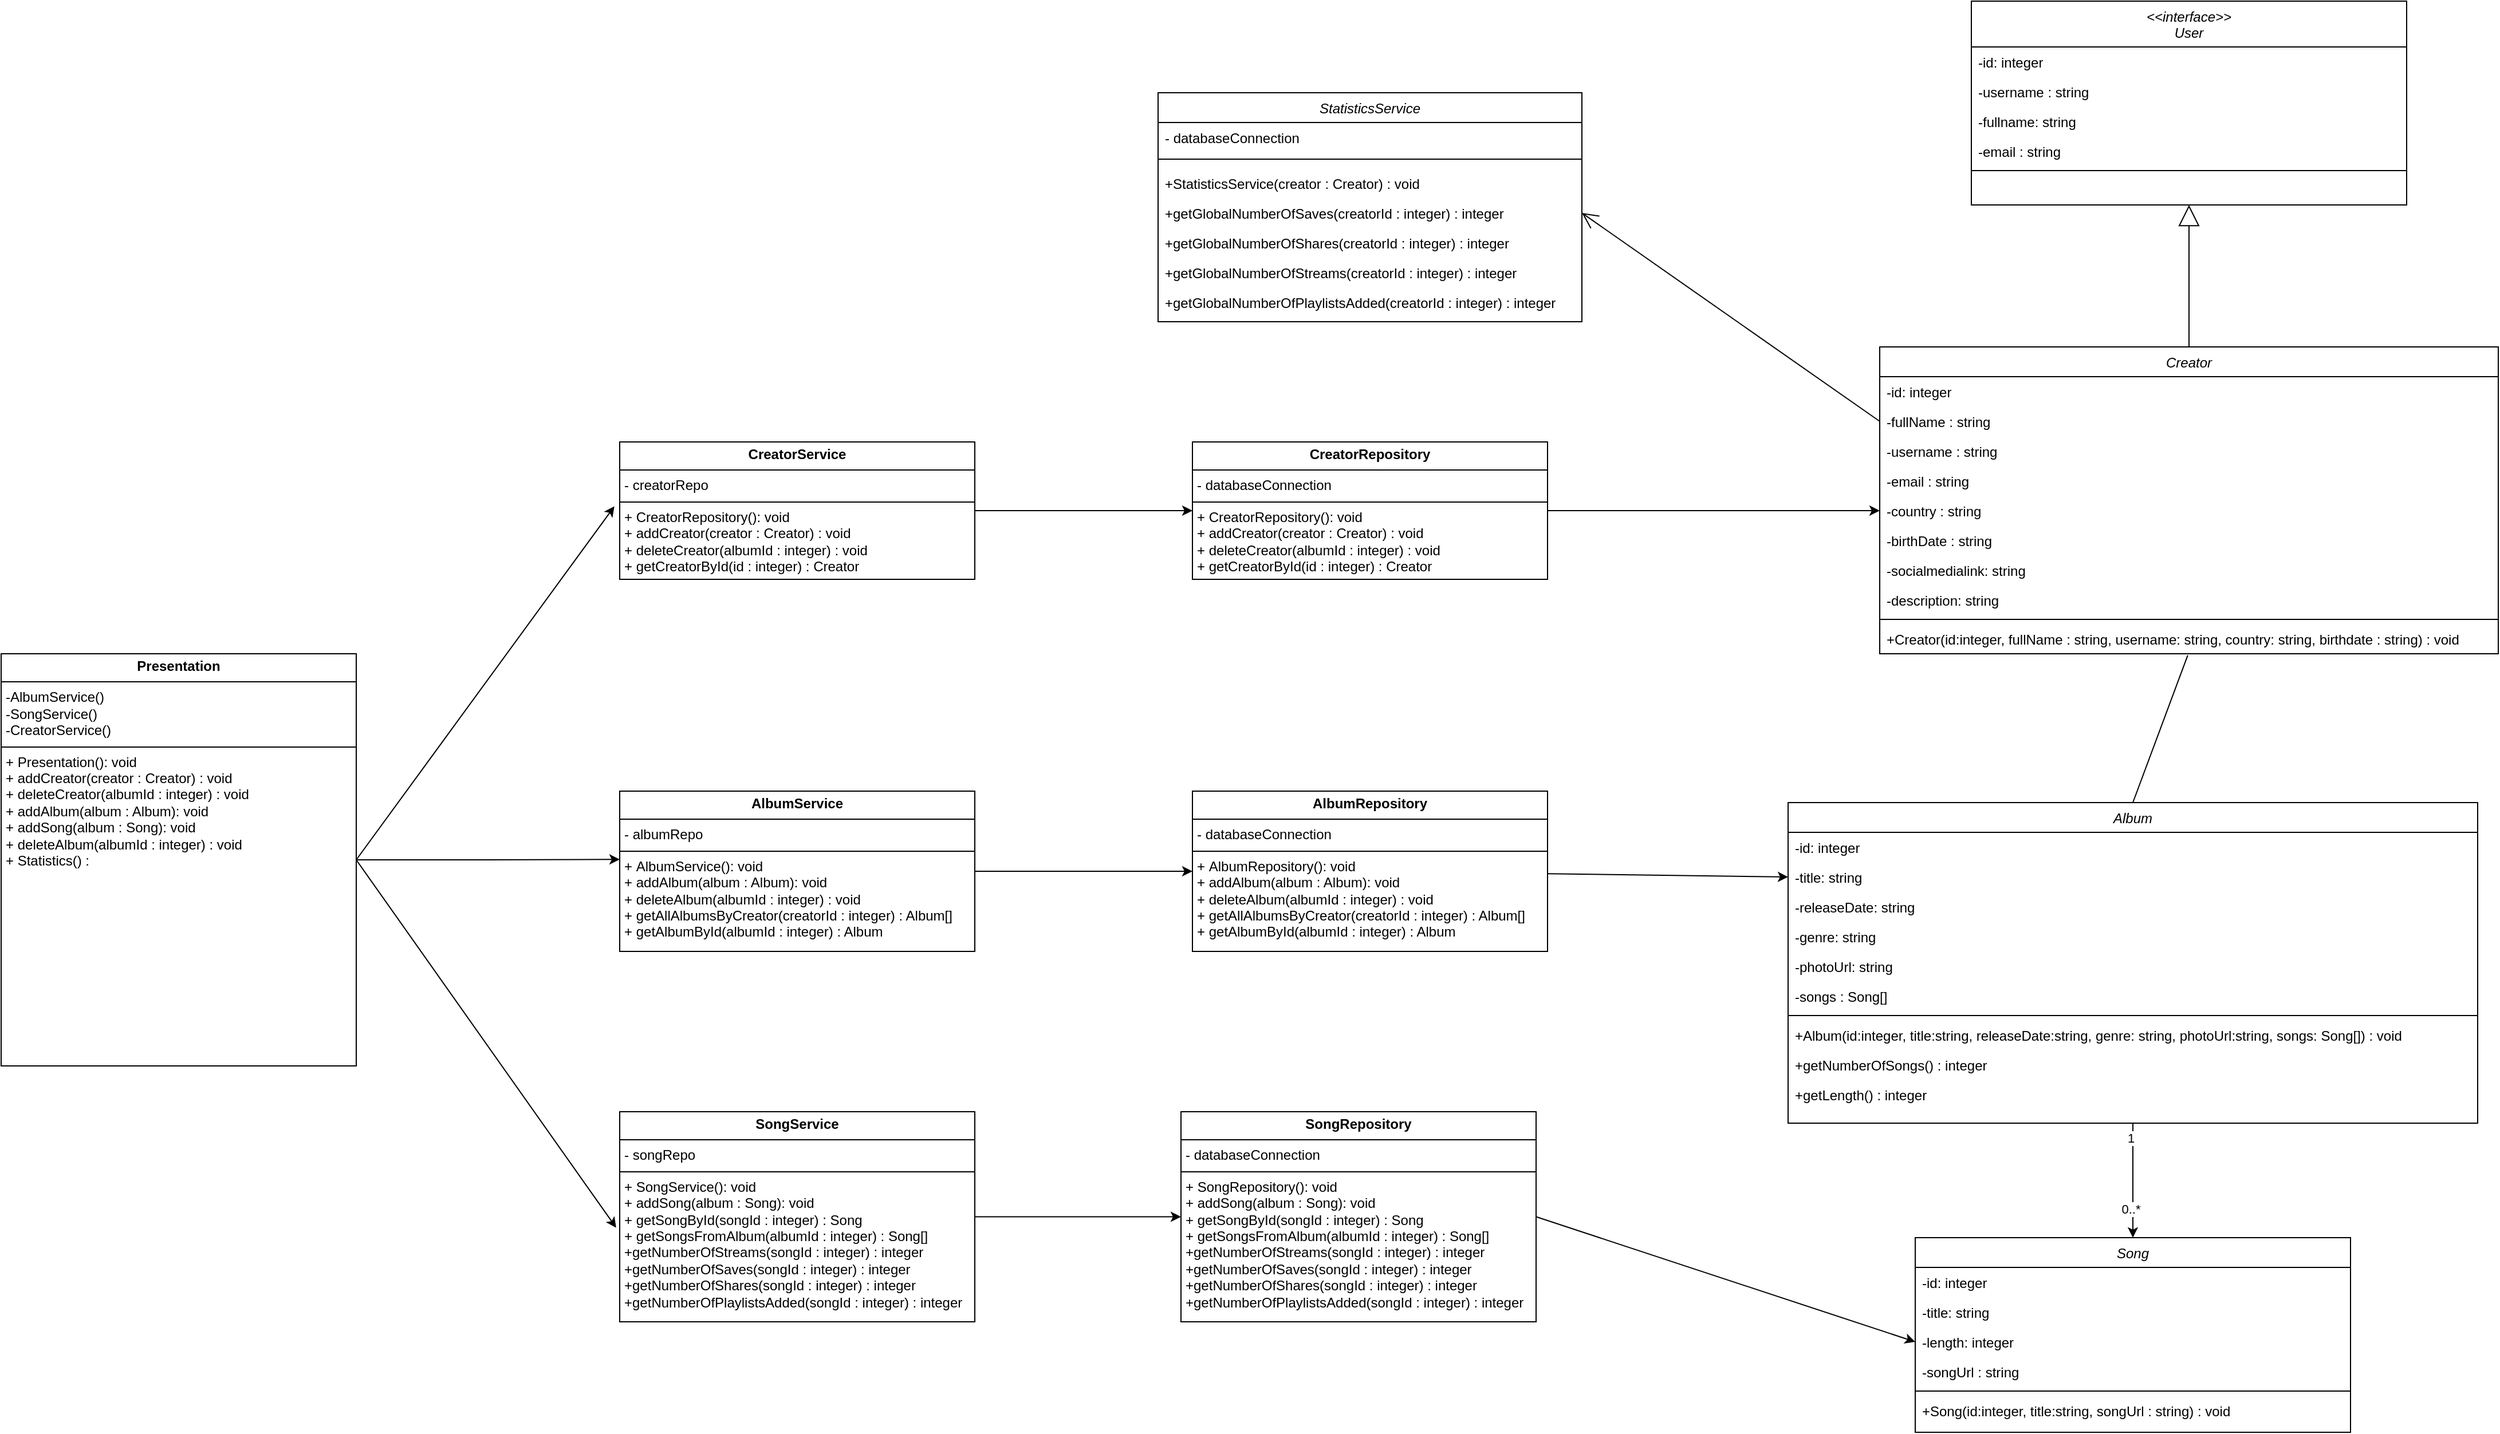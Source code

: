 <mxfile version="24.2.5" type="device">
  <diagram id="C5RBs43oDa-KdzZeNtuy" name="Page-1">
    <mxGraphModel dx="5699" dy="2272" grid="1" gridSize="10" guides="1" tooltips="1" connect="1" arrows="1" fold="1" page="1" pageScale="1" pageWidth="827" pageHeight="1169" math="0" shadow="0">
      <root>
        <mxCell id="WIyWlLk6GJQsqaUBKTNV-0" />
        <mxCell id="WIyWlLk6GJQsqaUBKTNV-1" parent="WIyWlLk6GJQsqaUBKTNV-0" />
        <mxCell id="zkfFHV4jXpPFQw0GAbJ--0" value="Creator" style="swimlane;fontStyle=2;align=center;verticalAlign=top;childLayout=stackLayout;horizontal=1;startSize=26;horizontalStack=0;resizeParent=1;resizeLast=0;collapsible=1;marginBottom=0;rounded=0;shadow=0;strokeWidth=1;" parent="WIyWlLk6GJQsqaUBKTNV-1" vertex="1">
          <mxGeometry x="-960" y="-68" width="540" height="268" as="geometry">
            <mxRectangle x="230" y="140" width="160" height="26" as="alternateBounds" />
          </mxGeometry>
        </mxCell>
        <mxCell id="zkfFHV4jXpPFQw0GAbJ--2" value="-id: integer" style="text;align=left;verticalAlign=top;spacingLeft=4;spacingRight=4;overflow=hidden;rotatable=0;points=[[0,0.5],[1,0.5]];portConstraint=eastwest;rounded=0;shadow=0;html=0;" parent="zkfFHV4jXpPFQw0GAbJ--0" vertex="1">
          <mxGeometry y="26" width="540" height="26" as="geometry" />
        </mxCell>
        <mxCell id="CoTIpQ9t6RzYbhj9d1Ss-5" value="-fullName : string" style="text;align=left;verticalAlign=top;spacingLeft=4;spacingRight=4;overflow=hidden;rotatable=0;points=[[0,0.5],[1,0.5]];portConstraint=eastwest;rounded=0;shadow=0;html=0;" parent="zkfFHV4jXpPFQw0GAbJ--0" vertex="1">
          <mxGeometry y="52" width="540" height="26" as="geometry" />
        </mxCell>
        <mxCell id="b6Z24bB_RHppF1CcgeBB-2" value="-username : string" style="text;align=left;verticalAlign=top;spacingLeft=4;spacingRight=4;overflow=hidden;rotatable=0;points=[[0,0.5],[1,0.5]];portConstraint=eastwest;rounded=0;shadow=0;html=0;" parent="zkfFHV4jXpPFQw0GAbJ--0" vertex="1">
          <mxGeometry y="78" width="540" height="26" as="geometry" />
        </mxCell>
        <mxCell id="CoTIpQ9t6RzYbhj9d1Ss-6" value="-email : string" style="text;align=left;verticalAlign=top;spacingLeft=4;spacingRight=4;overflow=hidden;rotatable=0;points=[[0,0.5],[1,0.5]];portConstraint=eastwest;rounded=0;shadow=0;html=0;" parent="zkfFHV4jXpPFQw0GAbJ--0" vertex="1">
          <mxGeometry y="104" width="540" height="26" as="geometry" />
        </mxCell>
        <mxCell id="zkfFHV4jXpPFQw0GAbJ--3" value="-country : string" style="text;align=left;verticalAlign=top;spacingLeft=4;spacingRight=4;overflow=hidden;rotatable=0;points=[[0,0.5],[1,0.5]];portConstraint=eastwest;rounded=0;shadow=0;html=0;" parent="zkfFHV4jXpPFQw0GAbJ--0" vertex="1">
          <mxGeometry y="130" width="540" height="26" as="geometry" />
        </mxCell>
        <mxCell id="b6Z24bB_RHppF1CcgeBB-1" value="-birthDate : string&#xa;&#xa;&#xa;" style="text;align=left;verticalAlign=top;spacingLeft=4;spacingRight=4;overflow=hidden;rotatable=0;points=[[0,0.5],[1,0.5]];portConstraint=eastwest;rounded=0;shadow=0;html=0;" parent="zkfFHV4jXpPFQw0GAbJ--0" vertex="1">
          <mxGeometry y="156" width="540" height="26" as="geometry" />
        </mxCell>
        <mxCell id="yHEWQd_DedbdwMoRg4M3-0" value="-socialmedialink: string&#xa;&#xa;&#xa;" style="text;align=left;verticalAlign=top;spacingLeft=4;spacingRight=4;overflow=hidden;rotatable=0;points=[[0,0.5],[1,0.5]];portConstraint=eastwest;rounded=0;shadow=0;html=0;" parent="zkfFHV4jXpPFQw0GAbJ--0" vertex="1">
          <mxGeometry y="182" width="540" height="26" as="geometry" />
        </mxCell>
        <mxCell id="yHEWQd_DedbdwMoRg4M3-1" value="-description: string&#xa;&#xa;&#xa;" style="text;align=left;verticalAlign=top;spacingLeft=4;spacingRight=4;overflow=hidden;rotatable=0;points=[[0,0.5],[1,0.5]];portConstraint=eastwest;rounded=0;shadow=0;html=0;" parent="zkfFHV4jXpPFQw0GAbJ--0" vertex="1">
          <mxGeometry y="208" width="540" height="26" as="geometry" />
        </mxCell>
        <mxCell id="zkfFHV4jXpPFQw0GAbJ--4" value="" style="line;html=1;strokeWidth=1;align=left;verticalAlign=middle;spacingTop=-1;spacingLeft=3;spacingRight=3;rotatable=0;labelPosition=right;points=[];portConstraint=eastwest;" parent="zkfFHV4jXpPFQw0GAbJ--0" vertex="1">
          <mxGeometry y="234" width="540" height="8" as="geometry" />
        </mxCell>
        <mxCell id="zkfFHV4jXpPFQw0GAbJ--5" value="+Creator(id:integer, fullName : string, username: string, country: string, birthdate : string) : void" style="text;align=left;verticalAlign=top;spacingLeft=4;spacingRight=4;overflow=hidden;rotatable=0;points=[[0,0.5],[1,0.5]];portConstraint=eastwest;" parent="zkfFHV4jXpPFQw0GAbJ--0" vertex="1">
          <mxGeometry y="242" width="540" height="26" as="geometry" />
        </mxCell>
        <mxCell id="b6Z24bB_RHppF1CcgeBB-24" value="Song" style="swimlane;fontStyle=2;align=center;verticalAlign=top;childLayout=stackLayout;horizontal=1;startSize=26;horizontalStack=0;resizeParent=1;resizeLast=0;collapsible=1;marginBottom=0;rounded=0;shadow=0;strokeWidth=1;" parent="WIyWlLk6GJQsqaUBKTNV-1" vertex="1">
          <mxGeometry x="-929" y="710" width="380" height="170" as="geometry">
            <mxRectangle x="230" y="140" width="160" height="26" as="alternateBounds" />
          </mxGeometry>
        </mxCell>
        <mxCell id="b6Z24bB_RHppF1CcgeBB-25" value="-id: integer&#xa;" style="text;align=left;verticalAlign=top;spacingLeft=4;spacingRight=4;overflow=hidden;rotatable=0;points=[[0,0.5],[1,0.5]];portConstraint=eastwest;" parent="b6Z24bB_RHppF1CcgeBB-24" vertex="1">
          <mxGeometry y="26" width="380" height="26" as="geometry" />
        </mxCell>
        <mxCell id="b6Z24bB_RHppF1CcgeBB-46" value="-title: string&#xa;" style="text;align=left;verticalAlign=top;spacingLeft=4;spacingRight=4;overflow=hidden;rotatable=0;points=[[0,0.5],[1,0.5]];portConstraint=eastwest;" parent="b6Z24bB_RHppF1CcgeBB-24" vertex="1">
          <mxGeometry y="52" width="380" height="26" as="geometry" />
        </mxCell>
        <mxCell id="b6Z24bB_RHppF1CcgeBB-47" value="-length: integer" style="text;align=left;verticalAlign=top;spacingLeft=4;spacingRight=4;overflow=hidden;rotatable=0;points=[[0,0.5],[1,0.5]];portConstraint=eastwest;" parent="b6Z24bB_RHppF1CcgeBB-24" vertex="1">
          <mxGeometry y="78" width="380" height="26" as="geometry" />
        </mxCell>
        <mxCell id="b6Z24bB_RHppF1CcgeBB-92" value="-songUrl : string" style="text;align=left;verticalAlign=top;spacingLeft=4;spacingRight=4;overflow=hidden;rotatable=0;points=[[0,0.5],[1,0.5]];portConstraint=eastwest;" parent="b6Z24bB_RHppF1CcgeBB-24" vertex="1">
          <mxGeometry y="104" width="380" height="26" as="geometry" />
        </mxCell>
        <mxCell id="b6Z24bB_RHppF1CcgeBB-30" value="" style="line;html=1;strokeWidth=1;align=left;verticalAlign=middle;spacingTop=-1;spacingLeft=3;spacingRight=3;rotatable=0;labelPosition=right;points=[];portConstraint=eastwest;" parent="b6Z24bB_RHppF1CcgeBB-24" vertex="1">
          <mxGeometry y="130" width="380" height="8" as="geometry" />
        </mxCell>
        <mxCell id="b6Z24bB_RHppF1CcgeBB-31" value="+Song(id:integer, title:string, songUrl : string) : void" style="text;align=left;verticalAlign=top;spacingLeft=4;spacingRight=4;overflow=hidden;rotatable=0;points=[[0,0.5],[1,0.5]];portConstraint=eastwest;" parent="b6Z24bB_RHppF1CcgeBB-24" vertex="1">
          <mxGeometry y="138" width="380" height="26" as="geometry" />
        </mxCell>
        <mxCell id="b6Z24bB_RHppF1CcgeBB-59" value="Album" style="swimlane;fontStyle=2;align=center;verticalAlign=top;childLayout=stackLayout;horizontal=1;startSize=26;horizontalStack=0;resizeParent=1;resizeLast=0;collapsible=1;marginBottom=0;rounded=0;shadow=0;strokeWidth=1;" parent="WIyWlLk6GJQsqaUBKTNV-1" vertex="1">
          <mxGeometry x="-1040" y="330" width="602" height="280" as="geometry">
            <mxRectangle x="230" y="140" width="160" height="26" as="alternateBounds" />
          </mxGeometry>
        </mxCell>
        <mxCell id="b6Z24bB_RHppF1CcgeBB-60" value="-id: integer&#xa;" style="text;align=left;verticalAlign=top;spacingLeft=4;spacingRight=4;overflow=hidden;rotatable=0;points=[[0,0.5],[1,0.5]];portConstraint=eastwest;" parent="b6Z24bB_RHppF1CcgeBB-59" vertex="1">
          <mxGeometry y="26" width="602" height="26" as="geometry" />
        </mxCell>
        <mxCell id="b6Z24bB_RHppF1CcgeBB-61" value="-title: string&#xa;" style="text;align=left;verticalAlign=top;spacingLeft=4;spacingRight=4;overflow=hidden;rotatable=0;points=[[0,0.5],[1,0.5]];portConstraint=eastwest;" parent="b6Z24bB_RHppF1CcgeBB-59" vertex="1">
          <mxGeometry y="52" width="602" height="26" as="geometry" />
        </mxCell>
        <mxCell id="b6Z24bB_RHppF1CcgeBB-63" value="-releaseDate: string" style="text;align=left;verticalAlign=top;spacingLeft=4;spacingRight=4;overflow=hidden;rotatable=0;points=[[0,0.5],[1,0.5]];portConstraint=eastwest;" parent="b6Z24bB_RHppF1CcgeBB-59" vertex="1">
          <mxGeometry y="78" width="602" height="26" as="geometry" />
        </mxCell>
        <mxCell id="b6Z24bB_RHppF1CcgeBB-64" value="-genre: string" style="text;align=left;verticalAlign=top;spacingLeft=4;spacingRight=4;overflow=hidden;rotatable=0;points=[[0,0.5],[1,0.5]];portConstraint=eastwest;" parent="b6Z24bB_RHppF1CcgeBB-59" vertex="1">
          <mxGeometry y="104" width="602" height="26" as="geometry" />
        </mxCell>
        <mxCell id="b6Z24bB_RHppF1CcgeBB-65" value="-photoUrl: string" style="text;align=left;verticalAlign=top;spacingLeft=4;spacingRight=4;overflow=hidden;rotatable=0;points=[[0,0.5],[1,0.5]];portConstraint=eastwest;" parent="b6Z24bB_RHppF1CcgeBB-59" vertex="1">
          <mxGeometry y="130" width="602" height="26" as="geometry" />
        </mxCell>
        <mxCell id="b6Z24bB_RHppF1CcgeBB-88" value="-songs : Song[]" style="text;align=left;verticalAlign=top;spacingLeft=4;spacingRight=4;overflow=hidden;rotatable=0;points=[[0,0.5],[1,0.5]];portConstraint=eastwest;" parent="b6Z24bB_RHppF1CcgeBB-59" vertex="1">
          <mxGeometry y="156" width="602" height="26" as="geometry" />
        </mxCell>
        <mxCell id="b6Z24bB_RHppF1CcgeBB-66" value="" style="line;html=1;strokeWidth=1;align=left;verticalAlign=middle;spacingTop=-1;spacingLeft=3;spacingRight=3;rotatable=0;labelPosition=right;points=[];portConstraint=eastwest;" parent="b6Z24bB_RHppF1CcgeBB-59" vertex="1">
          <mxGeometry y="182" width="602" height="8" as="geometry" />
        </mxCell>
        <mxCell id="b6Z24bB_RHppF1CcgeBB-67" value="+Album(id:integer, title:string, releaseDate:string, genre: string, photoUrl:string, songs: Song[]) : void" style="text;align=left;verticalAlign=top;spacingLeft=4;spacingRight=4;overflow=hidden;rotatable=0;points=[[0,0.5],[1,0.5]];portConstraint=eastwest;" parent="b6Z24bB_RHppF1CcgeBB-59" vertex="1">
          <mxGeometry y="190" width="602" height="26" as="geometry" />
        </mxCell>
        <mxCell id="CoTIpQ9t6RzYbhj9d1Ss-1" value="+getNumberOfSongs() : integer" style="text;align=left;verticalAlign=top;spacingLeft=4;spacingRight=4;overflow=hidden;rotatable=0;points=[[0,0.5],[1,0.5]];portConstraint=eastwest;" parent="b6Z24bB_RHppF1CcgeBB-59" vertex="1">
          <mxGeometry y="216" width="602" height="26" as="geometry" />
        </mxCell>
        <mxCell id="b6Z24bB_RHppF1CcgeBB-80" value="+getLength() : integer" style="text;align=left;verticalAlign=top;spacingLeft=4;spacingRight=4;overflow=hidden;rotatable=0;points=[[0,0.5],[1,0.5]];portConstraint=eastwest;" parent="b6Z24bB_RHppF1CcgeBB-59" vertex="1">
          <mxGeometry y="242" width="602" height="26" as="geometry" />
        </mxCell>
        <mxCell id="b6Z24bB_RHppF1CcgeBB-106" value="&lt;&lt;interface&gt;&gt;&#xa;User" style="swimlane;fontStyle=2;align=center;verticalAlign=top;childLayout=stackLayout;horizontal=1;startSize=40;horizontalStack=0;resizeParent=1;resizeLast=0;collapsible=1;marginBottom=0;rounded=0;shadow=0;strokeWidth=1;" parent="WIyWlLk6GJQsqaUBKTNV-1" vertex="1">
          <mxGeometry x="-880" y="-370" width="380" height="178" as="geometry">
            <mxRectangle x="230" y="140" width="160" height="26" as="alternateBounds" />
          </mxGeometry>
        </mxCell>
        <mxCell id="b6Z24bB_RHppF1CcgeBB-107" value="-id: integer&#xa;" style="text;align=left;verticalAlign=top;spacingLeft=4;spacingRight=4;overflow=hidden;rotatable=0;points=[[0,0.5],[1,0.5]];portConstraint=eastwest;" parent="b6Z24bB_RHppF1CcgeBB-106" vertex="1">
          <mxGeometry y="40" width="380" height="26" as="geometry" />
        </mxCell>
        <mxCell id="CoTIpQ9t6RzYbhj9d1Ss-2" value="-username : string" style="text;align=left;verticalAlign=top;spacingLeft=4;spacingRight=4;overflow=hidden;rotatable=0;points=[[0,0.5],[1,0.5]];portConstraint=eastwest;" parent="b6Z24bB_RHppF1CcgeBB-106" vertex="1">
          <mxGeometry y="66" width="380" height="26" as="geometry" />
        </mxCell>
        <mxCell id="CoTIpQ9t6RzYbhj9d1Ss-3" value="-fullname: string" style="text;align=left;verticalAlign=top;spacingLeft=4;spacingRight=4;overflow=hidden;rotatable=0;points=[[0,0.5],[1,0.5]];portConstraint=eastwest;" parent="b6Z24bB_RHppF1CcgeBB-106" vertex="1">
          <mxGeometry y="92" width="380" height="26" as="geometry" />
        </mxCell>
        <mxCell id="CoTIpQ9t6RzYbhj9d1Ss-4" value="-email : string" style="text;align=left;verticalAlign=top;spacingLeft=4;spacingRight=4;overflow=hidden;rotatable=0;points=[[0,0.5],[1,0.5]];portConstraint=eastwest;" parent="b6Z24bB_RHppF1CcgeBB-106" vertex="1">
          <mxGeometry y="118" width="380" height="26" as="geometry" />
        </mxCell>
        <mxCell id="b6Z24bB_RHppF1CcgeBB-111" value="" style="line;html=1;strokeWidth=1;align=left;verticalAlign=middle;spacingTop=-1;spacingLeft=3;spacingRight=3;rotatable=0;labelPosition=right;points=[];portConstraint=eastwest;" parent="b6Z24bB_RHppF1CcgeBB-106" vertex="1">
          <mxGeometry y="144" width="380" height="8" as="geometry" />
        </mxCell>
        <mxCell id="b6Z24bB_RHppF1CcgeBB-128" value="" style="endArrow=block;endSize=16;endFill=0;html=1;rounded=0;entryX=0.5;entryY=1;entryDx=0;entryDy=0;exitX=0.5;exitY=0;exitDx=0;exitDy=0;" parent="WIyWlLk6GJQsqaUBKTNV-1" source="zkfFHV4jXpPFQw0GAbJ--0" target="b6Z24bB_RHppF1CcgeBB-106" edge="1">
          <mxGeometry width="160" relative="1" as="geometry">
            <mxPoint x="200" y="-10" as="sourcePoint" />
            <mxPoint x="360" y="-10" as="targetPoint" />
          </mxGeometry>
        </mxCell>
        <mxCell id="Z4VPV57AkCMLWm3dTfKw-1" value="&lt;p style=&quot;margin:0px;margin-top:4px;text-align:center;&quot;&gt;&lt;b&gt;AlbumRepository&lt;/b&gt;&lt;/p&gt;&lt;hr size=&quot;1&quot; style=&quot;border-style:solid;&quot;&gt;&lt;p style=&quot;margin:0px;margin-left:4px;&quot;&gt;- databaseConnection&lt;br&gt;&lt;/p&gt;&lt;hr size=&quot;1&quot; style=&quot;border-style:solid;&quot;&gt;&lt;p style=&quot;margin: 0px 0px 0px 4px;&quot;&gt;+&amp;nbsp;&lt;span style=&quot;text-align: center;&quot;&gt;AlbumRepository&lt;/span&gt;(): void&lt;/p&gt;&lt;p style=&quot;margin:0px;margin-left:4px;&quot;&gt;&lt;span style=&quot;background-color: initial;&quot;&gt;+ addAlbum(album : Album): void&lt;/span&gt;&lt;br&gt;&lt;/p&gt;&lt;p style=&quot;margin:0px;margin-left:4px;&quot;&gt;+ deleteAlbum(albumId : integer) : void&lt;/p&gt;&lt;p style=&quot;margin:0px;margin-left:4px;&quot;&gt;+ getAllAlbumsByCreator(creatorId : integer) : Album[]&lt;/p&gt;&lt;p style=&quot;margin:0px;margin-left:4px;&quot;&gt;+ getAlbumById(albumId : integer) : Album&lt;/p&gt;" style="verticalAlign=top;align=left;overflow=fill;html=1;whiteSpace=wrap;" parent="WIyWlLk6GJQsqaUBKTNV-1" vertex="1">
          <mxGeometry x="-1560" y="320" width="310" height="140" as="geometry" />
        </mxCell>
        <mxCell id="Z4VPV57AkCMLWm3dTfKw-23" value="StatisticsService" style="swimlane;fontStyle=2;align=center;verticalAlign=top;childLayout=stackLayout;horizontal=1;startSize=26;horizontalStack=0;resizeParent=1;resizeLast=0;collapsible=1;marginBottom=0;rounded=0;shadow=0;strokeWidth=1;" parent="WIyWlLk6GJQsqaUBKTNV-1" vertex="1">
          <mxGeometry x="-1590" y="-290" width="370" height="200" as="geometry">
            <mxRectangle x="230" y="140" width="160" height="26" as="alternateBounds" />
          </mxGeometry>
        </mxCell>
        <mxCell id="Z4VPV57AkCMLWm3dTfKw-46" value="- databaseConnection" style="text;align=left;verticalAlign=top;spacingLeft=4;spacingRight=4;overflow=hidden;rotatable=0;points=[[0,0.5],[1,0.5]];portConstraint=eastwest;" parent="Z4VPV57AkCMLWm3dTfKw-23" vertex="1">
          <mxGeometry y="26" width="370" height="24" as="geometry" />
        </mxCell>
        <mxCell id="Z4VPV57AkCMLWm3dTfKw-25" value="" style="line;html=1;strokeWidth=1;align=left;verticalAlign=middle;spacingTop=-1;spacingLeft=3;spacingRight=3;rotatable=0;labelPosition=right;points=[];portConstraint=eastwest;" parent="Z4VPV57AkCMLWm3dTfKw-23" vertex="1">
          <mxGeometry y="50" width="370" height="16" as="geometry" />
        </mxCell>
        <mxCell id="Z4VPV57AkCMLWm3dTfKw-26" value="+StatisticsService(creator : Creator) : void" style="text;align=left;verticalAlign=top;spacingLeft=4;spacingRight=4;overflow=hidden;rotatable=0;points=[[0,0.5],[1,0.5]];portConstraint=eastwest;" parent="Z4VPV57AkCMLWm3dTfKw-23" vertex="1">
          <mxGeometry y="66" width="370" height="26" as="geometry" />
        </mxCell>
        <mxCell id="b6Z24bB_RHppF1CcgeBB-85" value="+getGlobalNumberOfSaves(creatorId : integer) : integer" style="text;align=left;verticalAlign=top;spacingLeft=4;spacingRight=4;overflow=hidden;rotatable=0;points=[[0,0.5],[1,0.5]];portConstraint=eastwest;" parent="Z4VPV57AkCMLWm3dTfKw-23" vertex="1">
          <mxGeometry y="92" width="370" height="26" as="geometry" />
        </mxCell>
        <mxCell id="b6Z24bB_RHppF1CcgeBB-95" value="+getGlobalNumberOfShares(creatorId : integer) : integer" style="text;align=left;verticalAlign=top;spacingLeft=4;spacingRight=4;overflow=hidden;rotatable=0;points=[[0,0.5],[1,0.5]];portConstraint=eastwest;" parent="Z4VPV57AkCMLWm3dTfKw-23" vertex="1">
          <mxGeometry y="118" width="370" height="26" as="geometry" />
        </mxCell>
        <mxCell id="b6Z24bB_RHppF1CcgeBB-84" value="+getGlobalNumberOfStreams(creatorId : integer) : integer" style="text;align=left;verticalAlign=top;spacingLeft=4;spacingRight=4;overflow=hidden;rotatable=0;points=[[0,0.5],[1,0.5]];portConstraint=eastwest;" parent="Z4VPV57AkCMLWm3dTfKw-23" vertex="1">
          <mxGeometry y="144" width="370" height="26" as="geometry" />
        </mxCell>
        <mxCell id="b6Z24bB_RHppF1CcgeBB-96" value="+getGlobalNumberOfPlaylistsAdded(creatorId : integer) : integer" style="text;align=left;verticalAlign=top;spacingLeft=4;spacingRight=4;overflow=hidden;rotatable=0;points=[[0,0.5],[1,0.5]];portConstraint=eastwest;" parent="Z4VPV57AkCMLWm3dTfKw-23" vertex="1">
          <mxGeometry y="170" width="370" height="26" as="geometry" />
        </mxCell>
        <mxCell id="Z4VPV57AkCMLWm3dTfKw-31" value="&lt;p style=&quot;margin:0px;margin-top:4px;text-align:center;&quot;&gt;&lt;b&gt;CreatorRepository&lt;/b&gt;&lt;/p&gt;&lt;hr size=&quot;1&quot; style=&quot;border-style:solid;&quot;&gt;&lt;p style=&quot;margin:0px;margin-left:4px;&quot;&gt;- databaseConnection&lt;/p&gt;&lt;hr size=&quot;1&quot; style=&quot;border-style:solid;&quot;&gt;&lt;p style=&quot;margin:0px;margin-left:4px;&quot;&gt;+&amp;nbsp;&lt;span style=&quot;text-align: center;&quot;&gt;CreatorRepository&lt;/span&gt;(): void&lt;/p&gt;&lt;p style=&quot;margin:0px;margin-left:4px;&quot;&gt;+ addCreator(creator : Creator) : void&lt;/p&gt;&lt;p style=&quot;margin:0px;margin-left:4px;&quot;&gt;+ deleteCreator(albumId : integer) : void&lt;/p&gt;&lt;p style=&quot;margin:0px;margin-left:4px;&quot;&gt;+ getCreatorById(id : integer) : Creator&lt;/p&gt;" style="verticalAlign=top;align=left;overflow=fill;html=1;whiteSpace=wrap;" parent="WIyWlLk6GJQsqaUBKTNV-1" vertex="1">
          <mxGeometry x="-1560" y="15" width="310" height="120" as="geometry" />
        </mxCell>
        <mxCell id="Z4VPV57AkCMLWm3dTfKw-33" value="&lt;p style=&quot;margin:0px;margin-top:4px;text-align:center;&quot;&gt;&lt;b&gt;SongRepository&lt;/b&gt;&lt;/p&gt;&lt;hr size=&quot;1&quot; style=&quot;border-style:solid;&quot;&gt;&lt;p style=&quot;margin:0px;margin-left:4px;&quot;&gt;- databaseConnection&lt;br&gt;&lt;/p&gt;&lt;hr size=&quot;1&quot; style=&quot;border-style:solid;&quot;&gt;&lt;p style=&quot;margin: 0px 0px 0px 4px;&quot;&gt;+ Song&lt;span style=&quot;text-align: center;&quot;&gt;Repository&lt;/span&gt;(): void&lt;/p&gt;&lt;p style=&quot;margin:0px;margin-left:4px;&quot;&gt;&lt;span style=&quot;background-color: initial;&quot;&gt;+ add&lt;/span&gt;Song&lt;span style=&quot;background-color: initial;&quot;&gt;(album :&amp;nbsp;&lt;/span&gt;Song&lt;span style=&quot;background-color: initial;&quot;&gt;): void&lt;/span&gt;&lt;/p&gt;&lt;p style=&quot;margin:0px;margin-left:4px;&quot;&gt;+ getSongById(songId : integer) : Song&lt;/p&gt;&lt;p style=&quot;margin:0px;margin-left:4px;&quot;&gt;+ getSongsFromAlbum(albumId : integer) : Song[]&lt;/p&gt;&lt;p style=&quot;margin:0px;margin-left:4px;&quot;&gt;&lt;span style=&quot;text-wrap: nowrap;&quot;&gt;+getNumberOfStreams(songId : integer) : integer&lt;/span&gt;&lt;br&gt;&lt;/p&gt;&lt;p style=&quot;margin:0px;margin-left:4px;&quot;&gt;&lt;span style=&quot;text-wrap: nowrap;&quot;&gt;+getNumberOfSaves(songId : integer) : integer&lt;/span&gt;&lt;span style=&quot;text-wrap: nowrap;&quot;&gt;&lt;br&gt;&lt;/span&gt;&lt;/p&gt;&lt;p style=&quot;margin:0px;margin-left:4px;&quot;&gt;&lt;span style=&quot;text-wrap: nowrap;&quot;&gt;+getNumberOfShares(songId : integer) : integer&lt;/span&gt;&lt;span style=&quot;text-wrap: nowrap;&quot;&gt;&lt;br&gt;&lt;/span&gt;&lt;/p&gt;&lt;p style=&quot;margin:0px;margin-left:4px;&quot;&gt;&lt;span style=&quot;text-wrap: nowrap;&quot;&gt;+getNumberOfPlaylistsAdded(songId : integer) : integer&lt;/span&gt;&lt;span style=&quot;text-wrap: nowrap;&quot;&gt;&lt;br&gt;&lt;/span&gt;&lt;/p&gt;" style="verticalAlign=top;align=left;overflow=fill;html=1;whiteSpace=wrap;" parent="WIyWlLk6GJQsqaUBKTNV-1" vertex="1">
          <mxGeometry x="-1570" y="600" width="310" height="183.5" as="geometry" />
        </mxCell>
        <mxCell id="Z4VPV57AkCMLWm3dTfKw-50" value="" style="endArrow=open;endFill=1;endSize=12;html=1;rounded=0;entryX=1;entryY=0.5;entryDx=0;entryDy=0;exitX=0;exitY=0.5;exitDx=0;exitDy=0;" parent="WIyWlLk6GJQsqaUBKTNV-1" source="CoTIpQ9t6RzYbhj9d1Ss-5" target="b6Z24bB_RHppF1CcgeBB-85" edge="1">
          <mxGeometry width="160" relative="1" as="geometry">
            <mxPoint x="310" y="701" as="sourcePoint" />
            <mxPoint x="460" y="810" as="targetPoint" />
          </mxGeometry>
        </mxCell>
        <mxCell id="yHEWQd_DedbdwMoRg4M3-2" value="" style="endArrow=classic;html=1;rounded=0;entryX=0;entryY=0.5;entryDx=0;entryDy=0;" parent="WIyWlLk6GJQsqaUBKTNV-1" source="Z4VPV57AkCMLWm3dTfKw-1" target="b6Z24bB_RHppF1CcgeBB-61" edge="1">
          <mxGeometry width="50" height="50" relative="1" as="geometry">
            <mxPoint x="-760" y="850" as="sourcePoint" />
            <mxPoint x="-710" y="800" as="targetPoint" />
          </mxGeometry>
        </mxCell>
        <mxCell id="yHEWQd_DedbdwMoRg4M3-3" value="" style="endArrow=classic;html=1;rounded=0;entryX=0;entryY=0.5;entryDx=0;entryDy=0;exitX=1;exitY=0.5;exitDx=0;exitDy=0;" parent="WIyWlLk6GJQsqaUBKTNV-1" source="Z4VPV57AkCMLWm3dTfKw-33" target="b6Z24bB_RHppF1CcgeBB-47" edge="1">
          <mxGeometry width="50" height="50" relative="1" as="geometry">
            <mxPoint x="-800" y="870" as="sourcePoint" />
            <mxPoint x="-860" y="940" as="targetPoint" />
          </mxGeometry>
        </mxCell>
        <mxCell id="yHEWQd_DedbdwMoRg4M3-4" value="" style="endArrow=classic;html=1;rounded=0;exitX=1;exitY=0.5;exitDx=0;exitDy=0;entryX=0;entryY=0.5;entryDx=0;entryDy=0;" parent="WIyWlLk6GJQsqaUBKTNV-1" source="Z4VPV57AkCMLWm3dTfKw-31" target="zkfFHV4jXpPFQw0GAbJ--3" edge="1">
          <mxGeometry width="50" height="50" relative="1" as="geometry">
            <mxPoint x="345" y="607" as="sourcePoint" />
            <mxPoint x="-1010" y="60" as="targetPoint" />
          </mxGeometry>
        </mxCell>
        <mxCell id="yHEWQd_DedbdwMoRg4M3-5" value="" style="endArrow=none;html=1;rounded=0;entryX=0.5;entryY=0;entryDx=0;entryDy=0;exitX=0.498;exitY=1.051;exitDx=0;exitDy=0;exitPerimeter=0;" parent="WIyWlLk6GJQsqaUBKTNV-1" source="zkfFHV4jXpPFQw0GAbJ--5" target="b6Z24bB_RHppF1CcgeBB-59" edge="1">
          <mxGeometry width="50" height="50" relative="1" as="geometry">
            <mxPoint x="-140" y="740" as="sourcePoint" />
            <mxPoint x="-90" y="690" as="targetPoint" />
          </mxGeometry>
        </mxCell>
        <mxCell id="yHEWQd_DedbdwMoRg4M3-7" value="" style="endArrow=classic;html=1;rounded=0;entryX=0.5;entryY=0;entryDx=0;entryDy=0;exitX=0.5;exitY=1;exitDx=0;exitDy=0;" parent="WIyWlLk6GJQsqaUBKTNV-1" source="b6Z24bB_RHppF1CcgeBB-59" target="b6Z24bB_RHppF1CcgeBB-24" edge="1">
          <mxGeometry width="50" height="50" relative="1" as="geometry">
            <mxPoint x="-595" y="370" as="sourcePoint" />
            <mxPoint x="-619" y="470" as="targetPoint" />
          </mxGeometry>
        </mxCell>
        <mxCell id="yHEWQd_DedbdwMoRg4M3-8" value="1" style="edgeLabel;html=1;align=center;verticalAlign=middle;resizable=0;points=[];" parent="yHEWQd_DedbdwMoRg4M3-7" vertex="1" connectable="0">
          <mxGeometry x="-0.751" y="-2" relative="1" as="geometry">
            <mxPoint as="offset" />
          </mxGeometry>
        </mxCell>
        <mxCell id="yHEWQd_DedbdwMoRg4M3-9" value="0..*" style="edgeLabel;html=1;align=center;verticalAlign=middle;resizable=0;points=[];" parent="yHEWQd_DedbdwMoRg4M3-7" vertex="1" connectable="0">
          <mxGeometry x="0.487" y="-2" relative="1" as="geometry">
            <mxPoint as="offset" />
          </mxGeometry>
        </mxCell>
        <mxCell id="EEu47VnWdVZj4ScJlk7P-2" style="edgeStyle=orthogonalEdgeStyle;rounded=0;orthogonalLoop=1;jettySize=auto;html=1;" parent="WIyWlLk6GJQsqaUBKTNV-1" source="EEu47VnWdVZj4ScJlk7P-0" target="Z4VPV57AkCMLWm3dTfKw-1" edge="1">
          <mxGeometry relative="1" as="geometry" />
        </mxCell>
        <mxCell id="EEu47VnWdVZj4ScJlk7P-0" value="&lt;p style=&quot;margin:0px;margin-top:4px;text-align:center;&quot;&gt;&lt;b&gt;AlbumService&lt;/b&gt;&lt;/p&gt;&lt;hr size=&quot;1&quot; style=&quot;border-style:solid;&quot;&gt;&lt;p style=&quot;margin:0px;margin-left:4px;&quot;&gt;- albumRepo&lt;br&gt;&lt;/p&gt;&lt;hr size=&quot;1&quot; style=&quot;border-style:solid;&quot;&gt;&lt;p style=&quot;margin: 0px 0px 0px 4px;&quot;&gt;+&amp;nbsp;&lt;span style=&quot;text-align: center;&quot;&gt;AlbumService&lt;/span&gt;(): void&lt;/p&gt;&lt;p style=&quot;margin:0px;margin-left:4px;&quot;&gt;&lt;span style=&quot;background-color: initial;&quot;&gt;+ addAlbum(album : Album): void&lt;/span&gt;&lt;br&gt;&lt;/p&gt;&lt;p style=&quot;margin:0px;margin-left:4px;&quot;&gt;+ deleteAlbum(albumId : integer) : void&lt;/p&gt;&lt;p style=&quot;margin:0px;margin-left:4px;&quot;&gt;+ getAllAlbumsByCreator(creatorId : integer) : Album[]&lt;/p&gt;&lt;p style=&quot;margin:0px;margin-left:4px;&quot;&gt;+ getAlbumById(albumId : integer) : Album&lt;/p&gt;" style="verticalAlign=top;align=left;overflow=fill;html=1;whiteSpace=wrap;" parent="WIyWlLk6GJQsqaUBKTNV-1" vertex="1">
          <mxGeometry x="-2060" y="320" width="310" height="140" as="geometry" />
        </mxCell>
        <mxCell id="EEu47VnWdVZj4ScJlk7P-7" style="edgeStyle=orthogonalEdgeStyle;rounded=0;orthogonalLoop=1;jettySize=auto;html=1;entryX=0;entryY=0.5;entryDx=0;entryDy=0;" parent="WIyWlLk6GJQsqaUBKTNV-1" source="EEu47VnWdVZj4ScJlk7P-4" target="Z4VPV57AkCMLWm3dTfKw-33" edge="1">
          <mxGeometry relative="1" as="geometry" />
        </mxCell>
        <mxCell id="EEu47VnWdVZj4ScJlk7P-4" value="&lt;p style=&quot;margin:0px;margin-top:4px;text-align:center;&quot;&gt;&lt;b&gt;SongService&lt;/b&gt;&lt;/p&gt;&lt;hr size=&quot;1&quot; style=&quot;border-style:solid;&quot;&gt;&lt;p style=&quot;margin:0px;margin-left:4px;&quot;&gt;- songRepo&lt;br&gt;&lt;/p&gt;&lt;hr size=&quot;1&quot; style=&quot;border-style:solid;&quot;&gt;&lt;p style=&quot;margin: 0px 0px 0px 4px;&quot;&gt;+ SongService(): void&lt;/p&gt;&lt;p style=&quot;margin:0px;margin-left:4px;&quot;&gt;&lt;span style=&quot;background-color: initial;&quot;&gt;+ add&lt;/span&gt;Song&lt;span style=&quot;background-color: initial;&quot;&gt;(album :&amp;nbsp;&lt;/span&gt;Song&lt;span style=&quot;background-color: initial;&quot;&gt;): void&lt;/span&gt;&lt;/p&gt;&lt;p style=&quot;margin:0px;margin-left:4px;&quot;&gt;+ getSongById(songId : integer) : Song&lt;/p&gt;&lt;p style=&quot;margin:0px;margin-left:4px;&quot;&gt;+ getSongsFromAlbum(albumId : integer) : Song[]&lt;/p&gt;&lt;p style=&quot;margin:0px;margin-left:4px;&quot;&gt;&lt;span style=&quot;text-wrap: nowrap;&quot;&gt;+getNumberOfStreams(songId : integer) : integer&lt;/span&gt;&lt;br&gt;&lt;/p&gt;&lt;p style=&quot;margin:0px;margin-left:4px;&quot;&gt;&lt;span style=&quot;text-wrap: nowrap;&quot;&gt;+getNumberOfSaves(songId : integer) : integer&lt;/span&gt;&lt;span style=&quot;text-wrap: nowrap;&quot;&gt;&lt;br&gt;&lt;/span&gt;&lt;/p&gt;&lt;p style=&quot;margin:0px;margin-left:4px;&quot;&gt;&lt;span style=&quot;text-wrap: nowrap;&quot;&gt;+getNumberOfShares(songId : integer) : integer&lt;/span&gt;&lt;span style=&quot;text-wrap: nowrap;&quot;&gt;&lt;br&gt;&lt;/span&gt;&lt;/p&gt;&lt;p style=&quot;margin:0px;margin-left:4px;&quot;&gt;&lt;span style=&quot;text-wrap: nowrap;&quot;&gt;+getNumberOfPlaylistsAdded(songId : integer) : integer&lt;/span&gt;&lt;span style=&quot;text-wrap: nowrap;&quot;&gt;&lt;br&gt;&lt;/span&gt;&lt;/p&gt;" style="verticalAlign=top;align=left;overflow=fill;html=1;whiteSpace=wrap;" parent="WIyWlLk6GJQsqaUBKTNV-1" vertex="1">
          <mxGeometry x="-2060" y="600" width="310" height="183.5" as="geometry" />
        </mxCell>
        <mxCell id="EEu47VnWdVZj4ScJlk7P-8" value="&lt;p style=&quot;margin:0px;margin-top:4px;text-align:center;&quot;&gt;&lt;b&gt;CreatorService&lt;/b&gt;&lt;/p&gt;&lt;hr size=&quot;1&quot; style=&quot;border-style:solid;&quot;&gt;&lt;p style=&quot;margin:0px;margin-left:4px;&quot;&gt;- creatorRepo&lt;/p&gt;&lt;hr size=&quot;1&quot; style=&quot;border-style:solid;&quot;&gt;&lt;p style=&quot;margin:0px;margin-left:4px;&quot;&gt;+&amp;nbsp;&lt;span style=&quot;text-align: center;&quot;&gt;CreatorRepository&lt;/span&gt;(): void&lt;/p&gt;&lt;p style=&quot;margin:0px;margin-left:4px;&quot;&gt;+ addCreator(creator : Creator) : void&lt;/p&gt;&lt;p style=&quot;margin:0px;margin-left:4px;&quot;&gt;+ deleteCreator(albumId : integer) : void&lt;/p&gt;&lt;p style=&quot;margin:0px;margin-left:4px;&quot;&gt;+ getCreatorById(id : integer) : Creator&lt;/p&gt;" style="verticalAlign=top;align=left;overflow=fill;html=1;whiteSpace=wrap;" parent="WIyWlLk6GJQsqaUBKTNV-1" vertex="1">
          <mxGeometry x="-2060" y="15" width="310" height="120" as="geometry" />
        </mxCell>
        <mxCell id="EEu47VnWdVZj4ScJlk7P-11" value="" style="endArrow=classic;html=1;rounded=0;exitX=1;exitY=0.5;exitDx=0;exitDy=0;entryX=0;entryY=0.5;entryDx=0;entryDy=0;" parent="WIyWlLk6GJQsqaUBKTNV-1" source="EEu47VnWdVZj4ScJlk7P-8" target="Z4VPV57AkCMLWm3dTfKw-31" edge="1">
          <mxGeometry width="50" height="50" relative="1" as="geometry">
            <mxPoint x="-1740" y="70" as="sourcePoint" />
            <mxPoint x="-1570" y="70" as="targetPoint" />
          </mxGeometry>
        </mxCell>
        <mxCell id="EEu47VnWdVZj4ScJlk7P-12" value="&lt;p style=&quot;margin:0px;margin-top:4px;text-align:center;&quot;&gt;&lt;b&gt;Presentation&lt;/b&gt;&lt;/p&gt;&lt;hr size=&quot;1&quot; style=&quot;border-style:solid;&quot;&gt;&lt;p style=&quot;margin:0px;margin-left:4px;&quot;&gt;-AlbumService()&lt;/p&gt;&lt;p style=&quot;margin:0px;margin-left:4px;&quot;&gt;-SongService()&lt;/p&gt;&lt;p style=&quot;margin:0px;margin-left:4px;&quot;&gt;-CreatorService()&lt;/p&gt;&lt;hr size=&quot;1&quot; style=&quot;border-style:solid;&quot;&gt;&lt;p style=&quot;margin:0px;margin-left:4px;&quot;&gt;+&amp;nbsp;&lt;span style=&quot;text-align: center;&quot;&gt;Presentation&lt;/span&gt;(): void&lt;/p&gt;&lt;p style=&quot;margin:0px;margin-left:4px;&quot;&gt;+ addCreator(creator : Creator) : void&lt;/p&gt;&lt;p style=&quot;margin:0px;margin-left:4px;&quot;&gt;+ deleteCreator(albumId : integer) : void&lt;/p&gt;&lt;p style=&quot;margin:0px;margin-left:4px;&quot;&gt;+ addAlbum(album : Album): void&lt;br&gt;&lt;/p&gt;&lt;p style=&quot;margin:0px;margin-left:4px;&quot;&gt;&lt;span style=&quot;background-color: initial;&quot;&gt;+ add&lt;/span&gt;Song&lt;span style=&quot;background-color: initial;&quot;&gt;(album :&amp;nbsp;&lt;/span&gt;Song&lt;span style=&quot;background-color: initial;&quot;&gt;): void&lt;/span&gt;&lt;br&gt;&lt;/p&gt;&lt;p style=&quot;margin: 0px 0px 0px 4px;&quot;&gt;+ deleteAlbum(albumId : integer) : void&lt;/p&gt;&lt;p style=&quot;margin:0px;margin-left:4px;&quot;&gt;+ Statistics() :&amp;nbsp;&lt;/p&gt;" style="verticalAlign=top;align=left;overflow=fill;html=1;whiteSpace=wrap;" parent="WIyWlLk6GJQsqaUBKTNV-1" vertex="1">
          <mxGeometry x="-2600" y="200" width="310" height="360" as="geometry" />
        </mxCell>
        <mxCell id="EEu47VnWdVZj4ScJlk7P-14" style="edgeStyle=orthogonalEdgeStyle;rounded=0;orthogonalLoop=1;jettySize=auto;html=1;exitX=1;exitY=0.5;exitDx=0;exitDy=0;entryX=0;entryY=0.426;entryDx=0;entryDy=0;entryPerimeter=0;" parent="WIyWlLk6GJQsqaUBKTNV-1" source="EEu47VnWdVZj4ScJlk7P-12" target="EEu47VnWdVZj4ScJlk7P-0" edge="1">
          <mxGeometry relative="1" as="geometry" />
        </mxCell>
        <mxCell id="EEu47VnWdVZj4ScJlk7P-17" value="" style="endArrow=classic;html=1;rounded=0;entryX=-0.015;entryY=0.469;entryDx=0;entryDy=0;entryPerimeter=0;" parent="WIyWlLk6GJQsqaUBKTNV-1" target="EEu47VnWdVZj4ScJlk7P-8" edge="1">
          <mxGeometry width="50" height="50" relative="1" as="geometry">
            <mxPoint x="-2290" y="380" as="sourcePoint" />
            <mxPoint x="-2170" y="220" as="targetPoint" />
          </mxGeometry>
        </mxCell>
        <mxCell id="EEu47VnWdVZj4ScJlk7P-18" value="" style="endArrow=classic;html=1;rounded=0;exitX=1;exitY=0.5;exitDx=0;exitDy=0;entryX=-0.01;entryY=0.552;entryDx=0;entryDy=0;entryPerimeter=0;" parent="WIyWlLk6GJQsqaUBKTNV-1" source="EEu47VnWdVZj4ScJlk7P-12" target="EEu47VnWdVZj4ScJlk7P-4" edge="1">
          <mxGeometry width="50" height="50" relative="1" as="geometry">
            <mxPoint x="-2220" y="350" as="sourcePoint" />
            <mxPoint x="-2170" y="300" as="targetPoint" />
            <Array as="points" />
          </mxGeometry>
        </mxCell>
      </root>
    </mxGraphModel>
  </diagram>
</mxfile>
